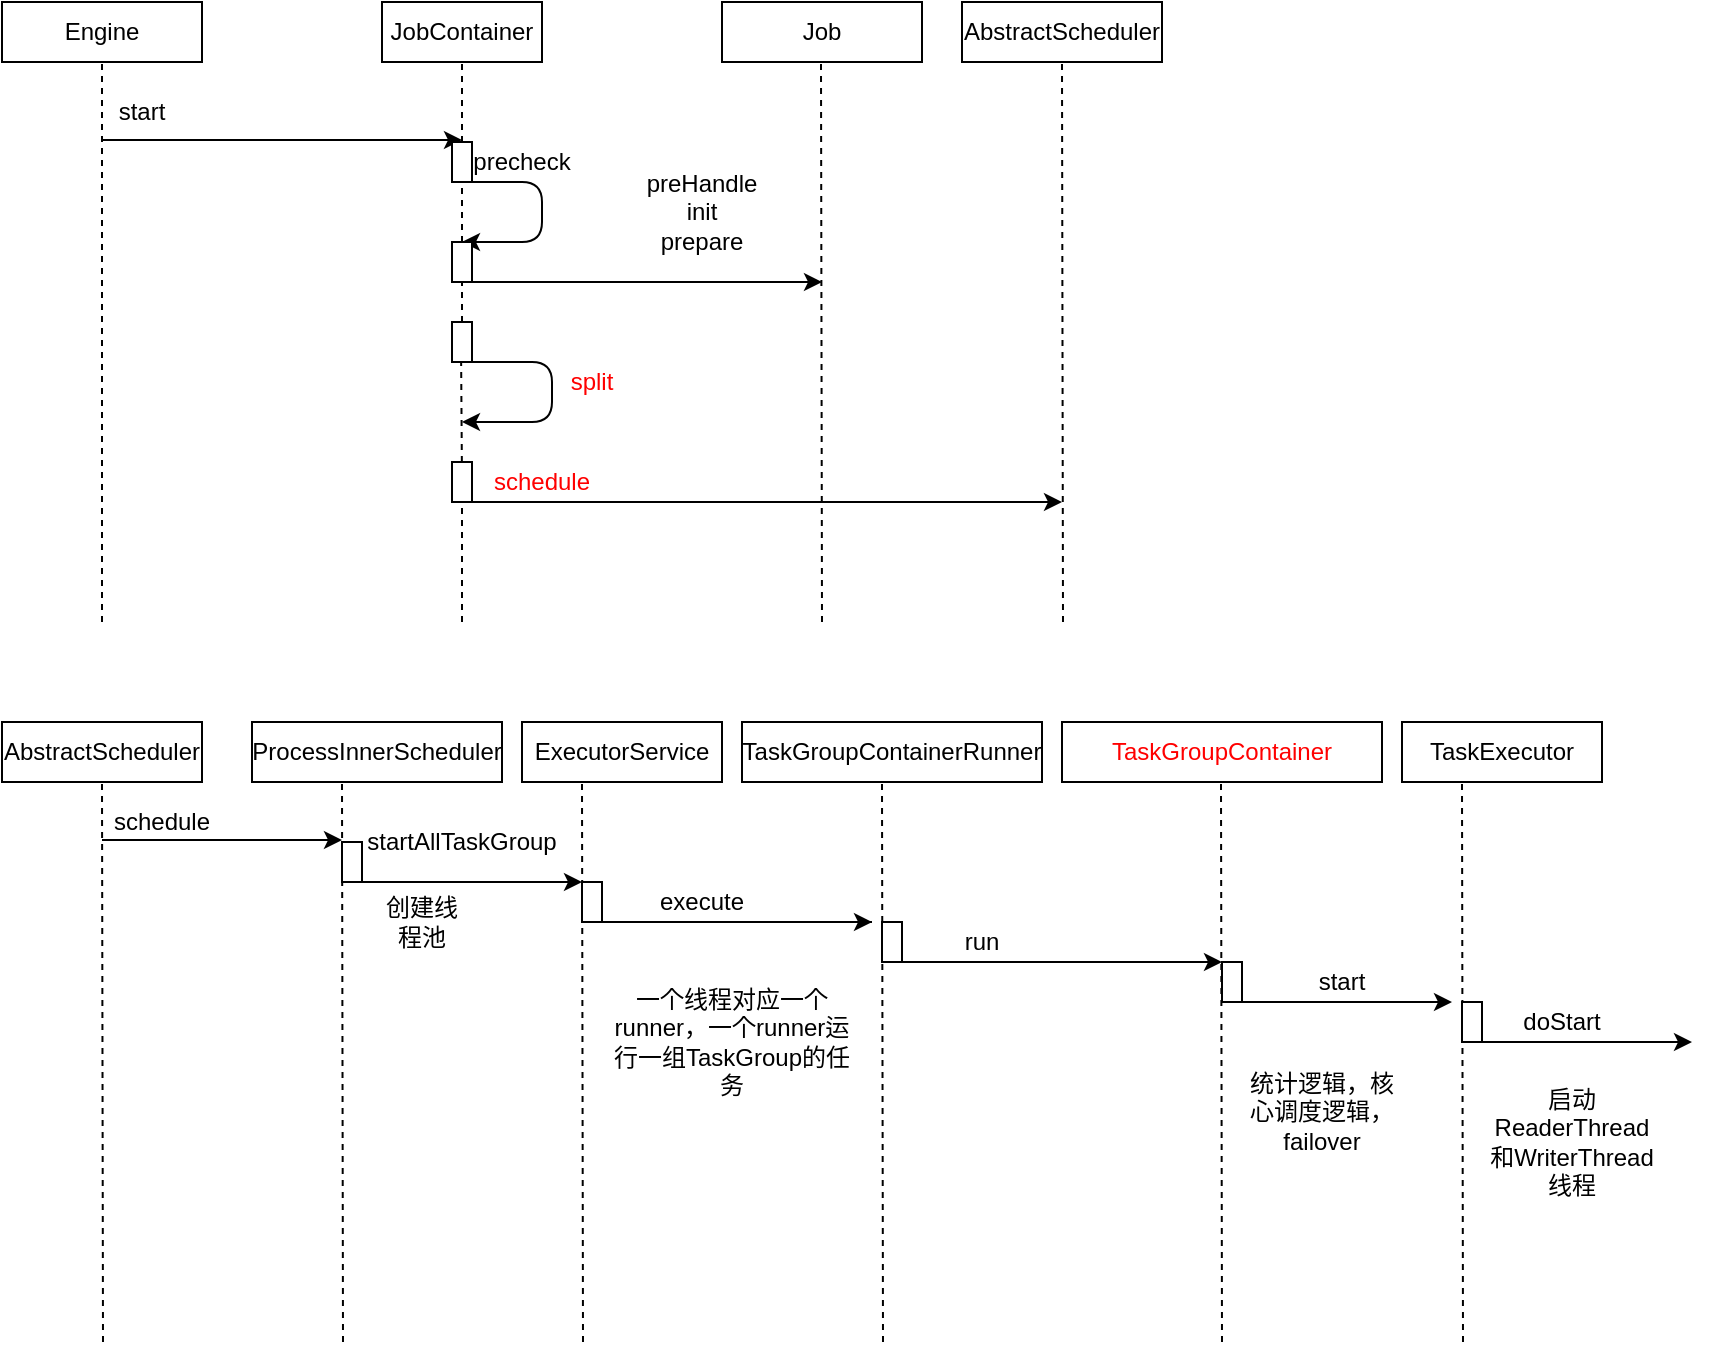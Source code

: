 <mxfile version="14.2.6" type="github"><diagram id="PGhreBsPbKH4rR5BUcig" name="Page-1"><mxGraphModel dx="1036" dy="695" grid="1" gridSize="10" guides="1" tooltips="1" connect="1" arrows="1" fold="1" page="1" pageScale="1" pageWidth="3000" pageHeight="2000" math="0" shadow="0"><root><mxCell id="0"/><mxCell id="1" parent="0"/><mxCell id="bkKWWjWxJZ_gJQBe1uhf-1" value="Engine" style="rounded=0;whiteSpace=wrap;html=1;" parent="1" vertex="1"><mxGeometry x="110" y="130" width="100" height="30" as="geometry"/></mxCell><mxCell id="C_8OSvet4aqu10IJYk9N-1" value="JobContainer" style="rounded=0;whiteSpace=wrap;html=1;" parent="1" vertex="1"><mxGeometry x="300" y="130" width="80" height="30" as="geometry"/></mxCell><mxCell id="7ADbChYfZIjZuaGSokzn-1" value="" style="endArrow=none;dashed=1;html=1;entryX=0.5;entryY=1;entryDx=0;entryDy=0;" edge="1" parent="1" target="bkKWWjWxJZ_gJQBe1uhf-1"><mxGeometry width="50" height="50" relative="1" as="geometry"><mxPoint x="160" y="440" as="sourcePoint"/><mxPoint x="440" y="280" as="targetPoint"/><Array as="points"><mxPoint x="160" y="310"/></Array></mxGeometry></mxCell><mxCell id="7ADbChYfZIjZuaGSokzn-2" value="" style="endArrow=none;dashed=1;html=1;entryX=0.5;entryY=1;entryDx=0;entryDy=0;" edge="1" parent="1" source="7ADbChYfZIjZuaGSokzn-4" target="C_8OSvet4aqu10IJYk9N-1"><mxGeometry width="50" height="50" relative="1" as="geometry"><mxPoint x="340" y="440" as="sourcePoint"/><mxPoint x="340" y="170" as="targetPoint"/></mxGeometry></mxCell><mxCell id="7ADbChYfZIjZuaGSokzn-3" value="" style="endArrow=classic;html=1;" edge="1" parent="1"><mxGeometry width="50" height="50" relative="1" as="geometry"><mxPoint x="160" y="199" as="sourcePoint"/><mxPoint x="340" y="199" as="targetPoint"/><Array as="points"><mxPoint x="240" y="199"/></Array></mxGeometry></mxCell><mxCell id="7ADbChYfZIjZuaGSokzn-4" value="" style="rounded=0;whiteSpace=wrap;html=1;" vertex="1" parent="1"><mxGeometry x="335" y="200" width="10" height="20" as="geometry"/></mxCell><mxCell id="7ADbChYfZIjZuaGSokzn-5" value="" style="endArrow=none;dashed=1;html=1;" edge="1" parent="1" source="7ADbChYfZIjZuaGSokzn-25" target="7ADbChYfZIjZuaGSokzn-4"><mxGeometry width="50" height="50" relative="1" as="geometry"><mxPoint x="340" y="440" as="sourcePoint"/><mxPoint x="340" y="170" as="targetPoint"/></mxGeometry></mxCell><mxCell id="7ADbChYfZIjZuaGSokzn-11" value="start" style="text;html=1;strokeColor=none;fillColor=none;align=center;verticalAlign=middle;whiteSpace=wrap;rounded=0;" vertex="1" parent="1"><mxGeometry x="160" y="170" width="40" height="30" as="geometry"/></mxCell><mxCell id="7ADbChYfZIjZuaGSokzn-15" value="" style="endArrow=none;dashed=1;html=1;" edge="1" parent="1"><mxGeometry width="50" height="50" relative="1" as="geometry"><mxPoint x="520" y="440" as="sourcePoint"/><mxPoint x="519.5" y="160" as="targetPoint"/></mxGeometry></mxCell><mxCell id="7ADbChYfZIjZuaGSokzn-18" value="AbstractScheduler" style="rounded=0;whiteSpace=wrap;html=1;" vertex="1" parent="1"><mxGeometry x="590" y="130" width="100" height="30" as="geometry"/></mxCell><mxCell id="7ADbChYfZIjZuaGSokzn-19" value="" style="endArrow=classic;html=1;" edge="1" parent="1"><mxGeometry width="50" height="50" relative="1" as="geometry"><mxPoint x="340" y="220" as="sourcePoint"/><mxPoint x="340" y="250" as="targetPoint"/><Array as="points"><mxPoint x="380" y="220"/><mxPoint x="380" y="250"/></Array></mxGeometry></mxCell><mxCell id="7ADbChYfZIjZuaGSokzn-21" value="precheck" style="text;html=1;strokeColor=none;fillColor=none;align=center;verticalAlign=middle;whiteSpace=wrap;rounded=0;" vertex="1" parent="1"><mxGeometry x="350" y="200" width="40" height="20" as="geometry"/></mxCell><mxCell id="7ADbChYfZIjZuaGSokzn-25" value="" style="rounded=0;whiteSpace=wrap;html=1;" vertex="1" parent="1"><mxGeometry x="335" y="250" width="10" height="20" as="geometry"/></mxCell><mxCell id="7ADbChYfZIjZuaGSokzn-26" value="" style="endArrow=none;dashed=1;html=1;" edge="1" parent="1" source="7ADbChYfZIjZuaGSokzn-42" target="7ADbChYfZIjZuaGSokzn-25"><mxGeometry width="50" height="50" relative="1" as="geometry"><mxPoint x="340" y="320" as="sourcePoint"/><mxPoint x="340" y="220" as="targetPoint"/></mxGeometry></mxCell><mxCell id="7ADbChYfZIjZuaGSokzn-28" value="preHandle&lt;br&gt;init&lt;br&gt;prepare" style="text;html=1;strokeColor=none;fillColor=none;align=center;verticalAlign=middle;whiteSpace=wrap;rounded=0;" vertex="1" parent="1"><mxGeometry x="420" y="200" width="80" height="70" as="geometry"/></mxCell><mxCell id="7ADbChYfZIjZuaGSokzn-30" value="" style="endArrow=none;dashed=1;html=1;" edge="1" parent="1" source="7ADbChYfZIjZuaGSokzn-48"><mxGeometry width="50" height="50" relative="1" as="geometry"><mxPoint x="339.5" y="420" as="sourcePoint"/><mxPoint x="339.5" y="300" as="targetPoint"/></mxGeometry></mxCell><mxCell id="7ADbChYfZIjZuaGSokzn-42" value="" style="rounded=0;whiteSpace=wrap;html=1;" vertex="1" parent="1"><mxGeometry x="335" y="290" width="10" height="20" as="geometry"/></mxCell><mxCell id="7ADbChYfZIjZuaGSokzn-44" value="" style="endArrow=classic;html=1;" edge="1" parent="1"><mxGeometry width="50" height="50" relative="1" as="geometry"><mxPoint x="335" y="270" as="sourcePoint"/><mxPoint x="520" y="270" as="targetPoint"/><Array as="points"><mxPoint x="335" y="270"/></Array></mxGeometry></mxCell><mxCell id="7ADbChYfZIjZuaGSokzn-47" value="&lt;font color=&quot;#ff0000&quot;&gt;split&lt;/font&gt;" style="text;html=1;strokeColor=none;fillColor=none;align=center;verticalAlign=middle;whiteSpace=wrap;rounded=0;" vertex="1" parent="1"><mxGeometry x="385" y="310" width="40" height="20" as="geometry"/></mxCell><mxCell id="7ADbChYfZIjZuaGSokzn-48" value="" style="rounded=0;whiteSpace=wrap;html=1;" vertex="1" parent="1"><mxGeometry x="335" y="360" width="10" height="20" as="geometry"/></mxCell><mxCell id="7ADbChYfZIjZuaGSokzn-49" value="" style="endArrow=none;dashed=1;html=1;" edge="1" parent="1" target="7ADbChYfZIjZuaGSokzn-48"><mxGeometry width="50" height="50" relative="1" as="geometry"><mxPoint x="340" y="440" as="sourcePoint"/><mxPoint x="339.5" y="300" as="targetPoint"/></mxGeometry></mxCell><mxCell id="7ADbChYfZIjZuaGSokzn-53" value="" style="endArrow=classic;html=1;" edge="1" parent="1"><mxGeometry width="50" height="50" relative="1" as="geometry"><mxPoint x="340" y="380" as="sourcePoint"/><mxPoint x="640" y="380" as="targetPoint"/><Array as="points"/></mxGeometry></mxCell><mxCell id="7ADbChYfZIjZuaGSokzn-54" value="&lt;font color=&quot;#ff0000&quot;&gt;schedule&lt;/font&gt;" style="text;html=1;strokeColor=none;fillColor=none;align=center;verticalAlign=middle;whiteSpace=wrap;rounded=0;" vertex="1" parent="1"><mxGeometry x="360" y="360" width="40" height="20" as="geometry"/></mxCell><mxCell id="7ADbChYfZIjZuaGSokzn-56" value="AbstractScheduler" style="rounded=0;whiteSpace=wrap;html=1;" vertex="1" parent="1"><mxGeometry x="110" y="490" width="100" height="30" as="geometry"/></mxCell><mxCell id="7ADbChYfZIjZuaGSokzn-57" value="" style="endArrow=none;dashed=1;html=1;" edge="1" parent="1"><mxGeometry width="50" height="50" relative="1" as="geometry"><mxPoint x="160.5" y="800" as="sourcePoint"/><mxPoint x="160" y="520" as="targetPoint"/></mxGeometry></mxCell><mxCell id="7ADbChYfZIjZuaGSokzn-58" value="" style="endArrow=classic;html=1;" edge="1" parent="1"><mxGeometry width="50" height="50" relative="1" as="geometry"><mxPoint x="160" y="549" as="sourcePoint"/><mxPoint x="280" y="549" as="targetPoint"/><Array as="points"/></mxGeometry></mxCell><mxCell id="7ADbChYfZIjZuaGSokzn-59" value="schedule" style="text;html=1;strokeColor=none;fillColor=none;align=center;verticalAlign=middle;whiteSpace=wrap;rounded=0;" vertex="1" parent="1"><mxGeometry x="170" y="530" width="40" height="20" as="geometry"/></mxCell><mxCell id="7ADbChYfZIjZuaGSokzn-60" value="ProcessInnerScheduler" style="rounded=0;whiteSpace=wrap;html=1;" vertex="1" parent="1"><mxGeometry x="235" y="490" width="125" height="30" as="geometry"/></mxCell><mxCell id="7ADbChYfZIjZuaGSokzn-61" value="" style="endArrow=none;dashed=1;html=1;" edge="1" parent="1"><mxGeometry width="50" height="50" relative="1" as="geometry"><mxPoint x="280.5" y="800" as="sourcePoint"/><mxPoint x="280" y="520" as="targetPoint"/></mxGeometry></mxCell><mxCell id="7ADbChYfZIjZuaGSokzn-63" value="" style="rounded=0;whiteSpace=wrap;html=1;" vertex="1" parent="1"><mxGeometry x="280" y="550" width="10" height="20" as="geometry"/></mxCell><mxCell id="7ADbChYfZIjZuaGSokzn-65" value="startAllTaskGroup" style="text;html=1;strokeColor=none;fillColor=none;align=center;verticalAlign=middle;whiteSpace=wrap;rounded=0;" vertex="1" parent="1"><mxGeometry x="320" y="540" width="40" height="20" as="geometry"/></mxCell><mxCell id="7ADbChYfZIjZuaGSokzn-66" value="" style="endArrow=classic;html=1;entryX=0;entryY=0;entryDx=0;entryDy=0;" edge="1" parent="1" target="7ADbChYfZIjZuaGSokzn-69"><mxGeometry width="50" height="50" relative="1" as="geometry"><mxPoint x="285" y="570" as="sourcePoint"/><mxPoint x="390" y="570" as="targetPoint"/><Array as="points"><mxPoint x="305" y="570"/></Array></mxGeometry></mxCell><mxCell id="7ADbChYfZIjZuaGSokzn-67" value="ExecutorService" style="rounded=0;whiteSpace=wrap;html=1;" vertex="1" parent="1"><mxGeometry x="370" y="490" width="100" height="30" as="geometry"/></mxCell><mxCell id="7ADbChYfZIjZuaGSokzn-68" value="" style="endArrow=none;dashed=1;html=1;" edge="1" parent="1"><mxGeometry width="50" height="50" relative="1" as="geometry"><mxPoint x="400.5" y="800" as="sourcePoint"/><mxPoint x="400" y="520" as="targetPoint"/></mxGeometry></mxCell><mxCell id="7ADbChYfZIjZuaGSokzn-69" value="" style="rounded=0;whiteSpace=wrap;html=1;" vertex="1" parent="1"><mxGeometry x="400" y="570" width="10" height="20" as="geometry"/></mxCell><mxCell id="7ADbChYfZIjZuaGSokzn-71" value="" style="endArrow=classic;html=1;" edge="1" parent="1"><mxGeometry width="50" height="50" relative="1" as="geometry"><mxPoint x="545" y="590" as="sourcePoint"/><mxPoint x="545" y="590" as="targetPoint"/><Array as="points"><mxPoint x="405" y="590"/><mxPoint x="545" y="590"/></Array></mxGeometry></mxCell><mxCell id="7ADbChYfZIjZuaGSokzn-72" value="execute" style="text;html=1;strokeColor=none;fillColor=none;align=center;verticalAlign=middle;whiteSpace=wrap;rounded=0;" vertex="1" parent="1"><mxGeometry x="440" y="570" width="40" height="20" as="geometry"/></mxCell><mxCell id="7ADbChYfZIjZuaGSokzn-73" value="TaskGroupContainerRunner" style="rounded=0;whiteSpace=wrap;html=1;" vertex="1" parent="1"><mxGeometry x="480" y="490" width="150" height="30" as="geometry"/></mxCell><mxCell id="7ADbChYfZIjZuaGSokzn-74" value="" style="endArrow=none;dashed=1;html=1;" edge="1" parent="1"><mxGeometry width="50" height="50" relative="1" as="geometry"><mxPoint x="550.5" y="800" as="sourcePoint"/><mxPoint x="550" y="520" as="targetPoint"/></mxGeometry></mxCell><mxCell id="7ADbChYfZIjZuaGSokzn-75" value="" style="rounded=0;whiteSpace=wrap;html=1;" vertex="1" parent="1"><mxGeometry x="550" y="590" width="10" height="20" as="geometry"/></mxCell><mxCell id="7ADbChYfZIjZuaGSokzn-77" value="" style="endArrow=classic;html=1;exitX=0.5;exitY=1;exitDx=0;exitDy=0;" edge="1" parent="1" source="7ADbChYfZIjZuaGSokzn-75"><mxGeometry width="50" height="50" relative="1" as="geometry"><mxPoint x="620" y="610" as="sourcePoint"/><mxPoint x="720" y="610" as="targetPoint"/><Array as="points"><mxPoint x="640" y="610"/></Array></mxGeometry></mxCell><mxCell id="7ADbChYfZIjZuaGSokzn-81" value="run" style="text;html=1;strokeColor=none;fillColor=none;align=center;verticalAlign=middle;whiteSpace=wrap;rounded=0;" vertex="1" parent="1"><mxGeometry x="580" y="590" width="40" height="20" as="geometry"/></mxCell><mxCell id="7ADbChYfZIjZuaGSokzn-82" value="&lt;font color=&quot;#ff0000&quot;&gt;TaskGroupContainer&lt;/font&gt;" style="rounded=0;whiteSpace=wrap;html=1;" vertex="1" parent="1"><mxGeometry x="640" y="490" width="160" height="30" as="geometry"/></mxCell><mxCell id="7ADbChYfZIjZuaGSokzn-83" value="" style="endArrow=none;dashed=1;html=1;" edge="1" parent="1"><mxGeometry width="50" height="50" relative="1" as="geometry"><mxPoint x="720" y="800" as="sourcePoint"/><mxPoint x="719.5" y="520" as="targetPoint"/></mxGeometry></mxCell><mxCell id="7ADbChYfZIjZuaGSokzn-84" value="创建线程池" style="text;html=1;strokeColor=none;fillColor=none;align=center;verticalAlign=middle;whiteSpace=wrap;rounded=0;" vertex="1" parent="1"><mxGeometry x="300" y="580" width="40" height="20" as="geometry"/></mxCell><mxCell id="7ADbChYfZIjZuaGSokzn-85" value="一个线程对应一个runner，一个runner运行一组TaskGroup的任务" style="text;html=1;strokeColor=none;fillColor=none;align=center;verticalAlign=middle;whiteSpace=wrap;rounded=0;" vertex="1" parent="1"><mxGeometry x="410" y="600" width="130" height="100" as="geometry"/></mxCell><mxCell id="7ADbChYfZIjZuaGSokzn-87" value="" style="rounded=0;whiteSpace=wrap;html=1;" vertex="1" parent="1"><mxGeometry x="720" y="610" width="10" height="20" as="geometry"/></mxCell><mxCell id="7ADbChYfZIjZuaGSokzn-88" value="" style="endArrow=classic;html=1;" edge="1" parent="1"><mxGeometry width="50" height="50" relative="1" as="geometry"><mxPoint x="730" y="630" as="sourcePoint"/><mxPoint x="835" y="630" as="targetPoint"/><Array as="points"><mxPoint x="750" y="630"/></Array></mxGeometry></mxCell><mxCell id="7ADbChYfZIjZuaGSokzn-89" value="start" style="text;html=1;strokeColor=none;fillColor=none;align=center;verticalAlign=middle;whiteSpace=wrap;rounded=0;" vertex="1" parent="1"><mxGeometry x="760" y="610" width="40" height="20" as="geometry"/></mxCell><mxCell id="7ADbChYfZIjZuaGSokzn-90" value="统计逻辑，核心调度逻辑，failover" style="text;html=1;strokeColor=none;fillColor=none;align=center;verticalAlign=middle;whiteSpace=wrap;rounded=0;" vertex="1" parent="1"><mxGeometry x="730" y="640" width="80" height="90" as="geometry"/></mxCell><mxCell id="7ADbChYfZIjZuaGSokzn-91" value="TaskExecutor" style="rounded=0;whiteSpace=wrap;html=1;" vertex="1" parent="1"><mxGeometry x="810" y="490" width="100" height="30" as="geometry"/></mxCell><mxCell id="7ADbChYfZIjZuaGSokzn-92" value="" style="endArrow=none;dashed=1;html=1;" edge="1" parent="1"><mxGeometry width="50" height="50" relative="1" as="geometry"><mxPoint x="840.5" y="800" as="sourcePoint"/><mxPoint x="840" y="520" as="targetPoint"/></mxGeometry></mxCell><mxCell id="7ADbChYfZIjZuaGSokzn-93" value="" style="rounded=0;whiteSpace=wrap;html=1;" vertex="1" parent="1"><mxGeometry x="840" y="630" width="10" height="20" as="geometry"/></mxCell><mxCell id="7ADbChYfZIjZuaGSokzn-95" value="" style="endArrow=classic;html=1;" edge="1" parent="1"><mxGeometry width="50" height="50" relative="1" as="geometry"><mxPoint x="850" y="650" as="sourcePoint"/><mxPoint x="955" y="650" as="targetPoint"/><Array as="points"><mxPoint x="870" y="650"/></Array></mxGeometry></mxCell><mxCell id="7ADbChYfZIjZuaGSokzn-96" value="doStart" style="text;html=1;strokeColor=none;fillColor=none;align=center;verticalAlign=middle;whiteSpace=wrap;rounded=0;" vertex="1" parent="1"><mxGeometry x="870" y="630" width="40" height="20" as="geometry"/></mxCell><mxCell id="7ADbChYfZIjZuaGSokzn-97" value="启动ReaderThread和WriterThread线程" style="text;html=1;strokeColor=none;fillColor=none;align=center;verticalAlign=middle;whiteSpace=wrap;rounded=0;" vertex="1" parent="1"><mxGeometry x="850" y="660" width="90" height="80" as="geometry"/></mxCell><mxCell id="7ADbChYfZIjZuaGSokzn-100" value="Job" style="rounded=0;whiteSpace=wrap;html=1;" vertex="1" parent="1"><mxGeometry x="470" y="130" width="100" height="30" as="geometry"/></mxCell><mxCell id="7ADbChYfZIjZuaGSokzn-101" value="" style="endArrow=none;dashed=1;html=1;" edge="1" parent="1"><mxGeometry width="50" height="50" relative="1" as="geometry"><mxPoint x="640.5" y="440" as="sourcePoint"/><mxPoint x="640" y="160" as="targetPoint"/></mxGeometry></mxCell><mxCell id="7ADbChYfZIjZuaGSokzn-106" value="" style="endArrow=classic;html=1;" edge="1" parent="1"><mxGeometry width="50" height="50" relative="1" as="geometry"><mxPoint x="345" y="310" as="sourcePoint"/><mxPoint x="340" y="340" as="targetPoint"/><Array as="points"><mxPoint x="385" y="310"/><mxPoint x="385" y="340"/></Array></mxGeometry></mxCell></root></mxGraphModel></diagram></mxfile>